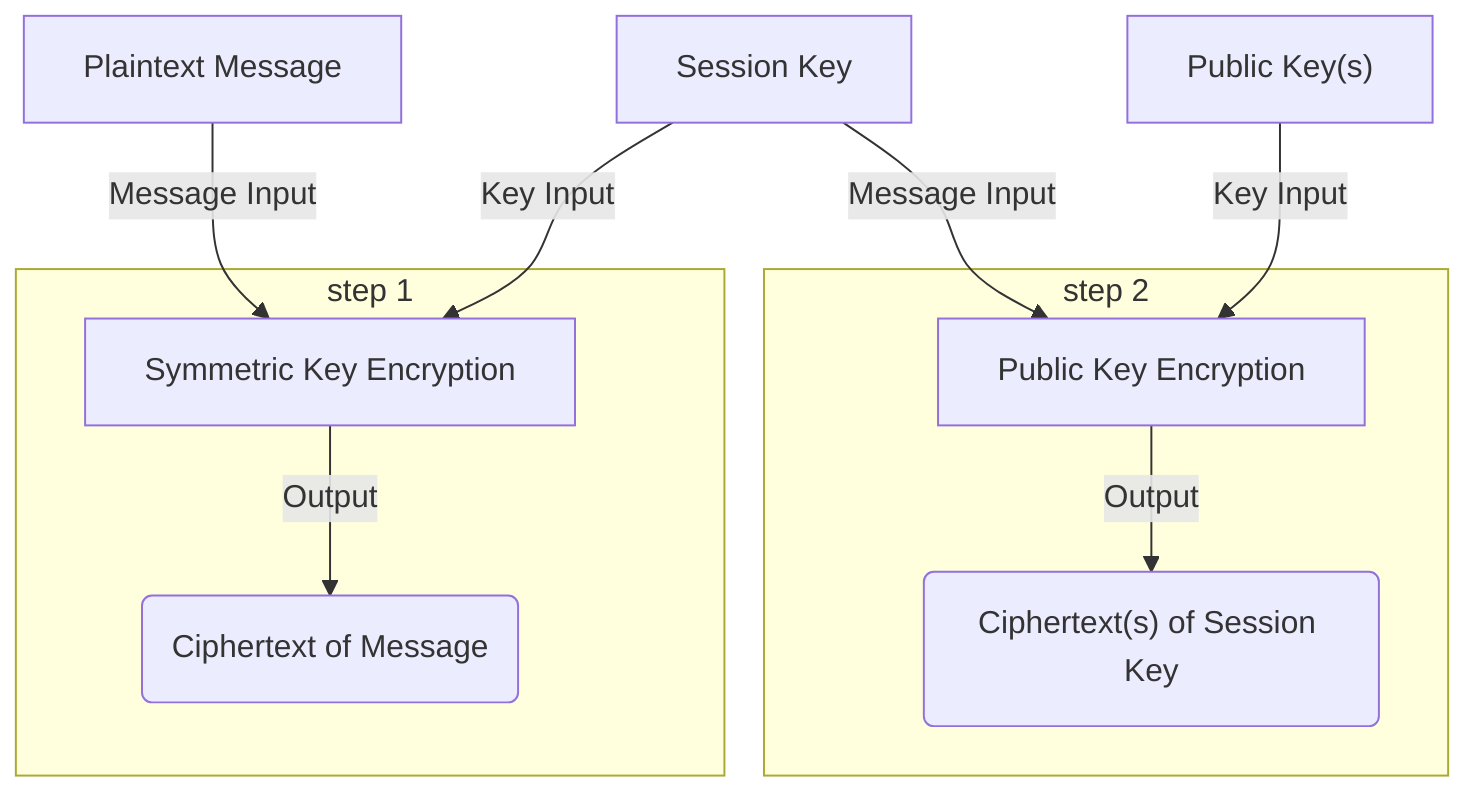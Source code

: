 graph TB;
  SK-->|Message Input|PKE[Public Key Encryption];
  PK["Public Key(s)"]-->|Key Input|PKE;

  subgraph step 2
    PKE-->|Output|CTSK("Ciphertext(s) of Session Key");
  end

  M[Plaintext Message]-->|Message Input|SKE[Symmetric Key Encryption];
  SK[Session Key]-->|Key Input|SKE;

  subgraph step 1
    SKE-->|Output| CTM(Ciphertext of Message);
  end